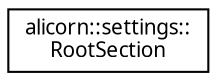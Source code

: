digraph "Иерархия классов. Графический вид."
{
 // INTERACTIVE_SVG=YES
  edge [fontname="Verdana",fontsize="10",labelfontname="Verdana",labelfontsize="10"];
  node [fontname="Verdana",fontsize="10",shape=record];
  rankdir="LR";
  Node1 [label="alicorn::settings::\lRootSection",height=0.2,width=0.4,color="black", fillcolor="white", style="filled",URL="$a00130.html",tooltip="Класс входит в Settings   Класс создания корневого раздела настроек программы. "];
}
